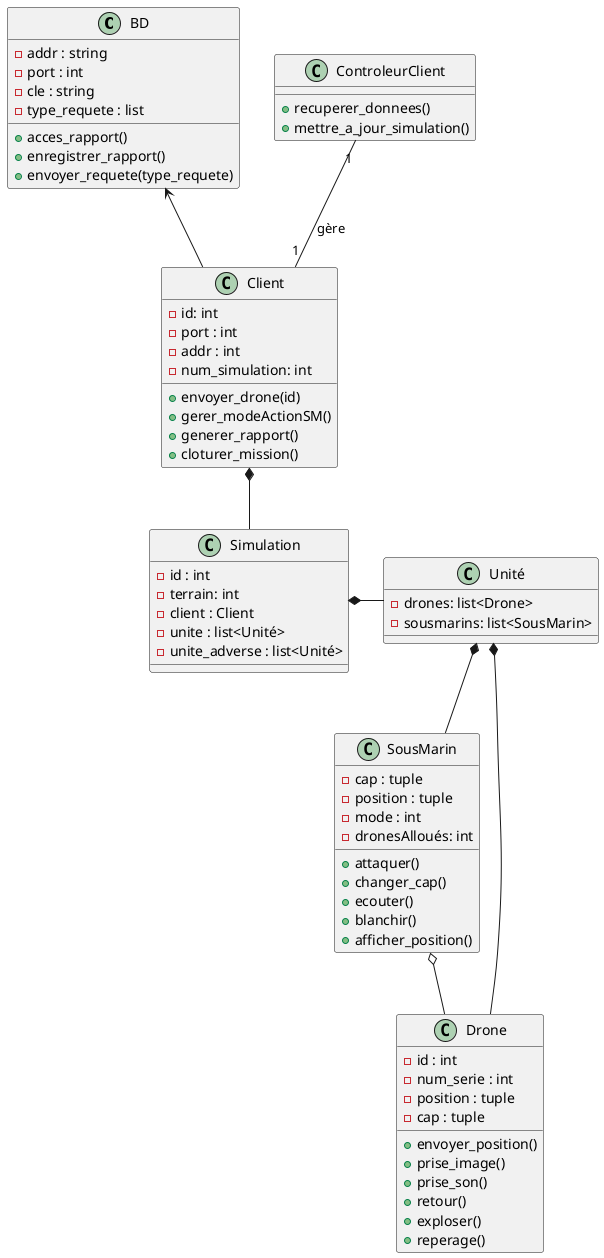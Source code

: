 @startuml

class BD {
    - addr : string
    - port : int 
    - cle : string
    - type_requete : list
    + acces_rapport()
    + enregistrer_rapport()
    + envoyer_requete(type_requete)
}

class Client {
    - id: int 
    - port : int 
    - addr : int 
    - num_simulation: int
    + envoyer_drone(id)
    + gerer_modeActionSM()
    + generer_rapport()
    + cloturer_mission()
}

class Simulation {
    - id : int
    - terrain: int
    - client : Client
    - unite : list<Unité>
    - unite_adverse : list<Unité>
}

class Unité {
    - drones: list<Drone>
    - sousmarins: list<SousMarin>
}

class SousMarin {
    - cap : tuple
    - position : tuple
    - mode : int 
    - dronesAlloués: int
    + attaquer()
    + changer_cap()
    + ecouter()
    + blanchir()
    + afficher_position()
}

class Drone {
    - id : int 
    - num_serie : int
    - position : tuple 
    - cap : tuple 
    + envoyer_position()
    + prise_image()
    + prise_son()
    + retour()
    + exploser()
    + reperage()
}


class ControleurClient {
    + recuperer_donnees()
    + mettre_a_jour_simulation()
}

BD <-- Client
ControleurClient "1" -- "1" Client : gère

Client *-- Simulation

Simulation *- Unité
Unité *-- Drone
Unité *-- SousMarin
SousMarin o-- Drone

@enduml
